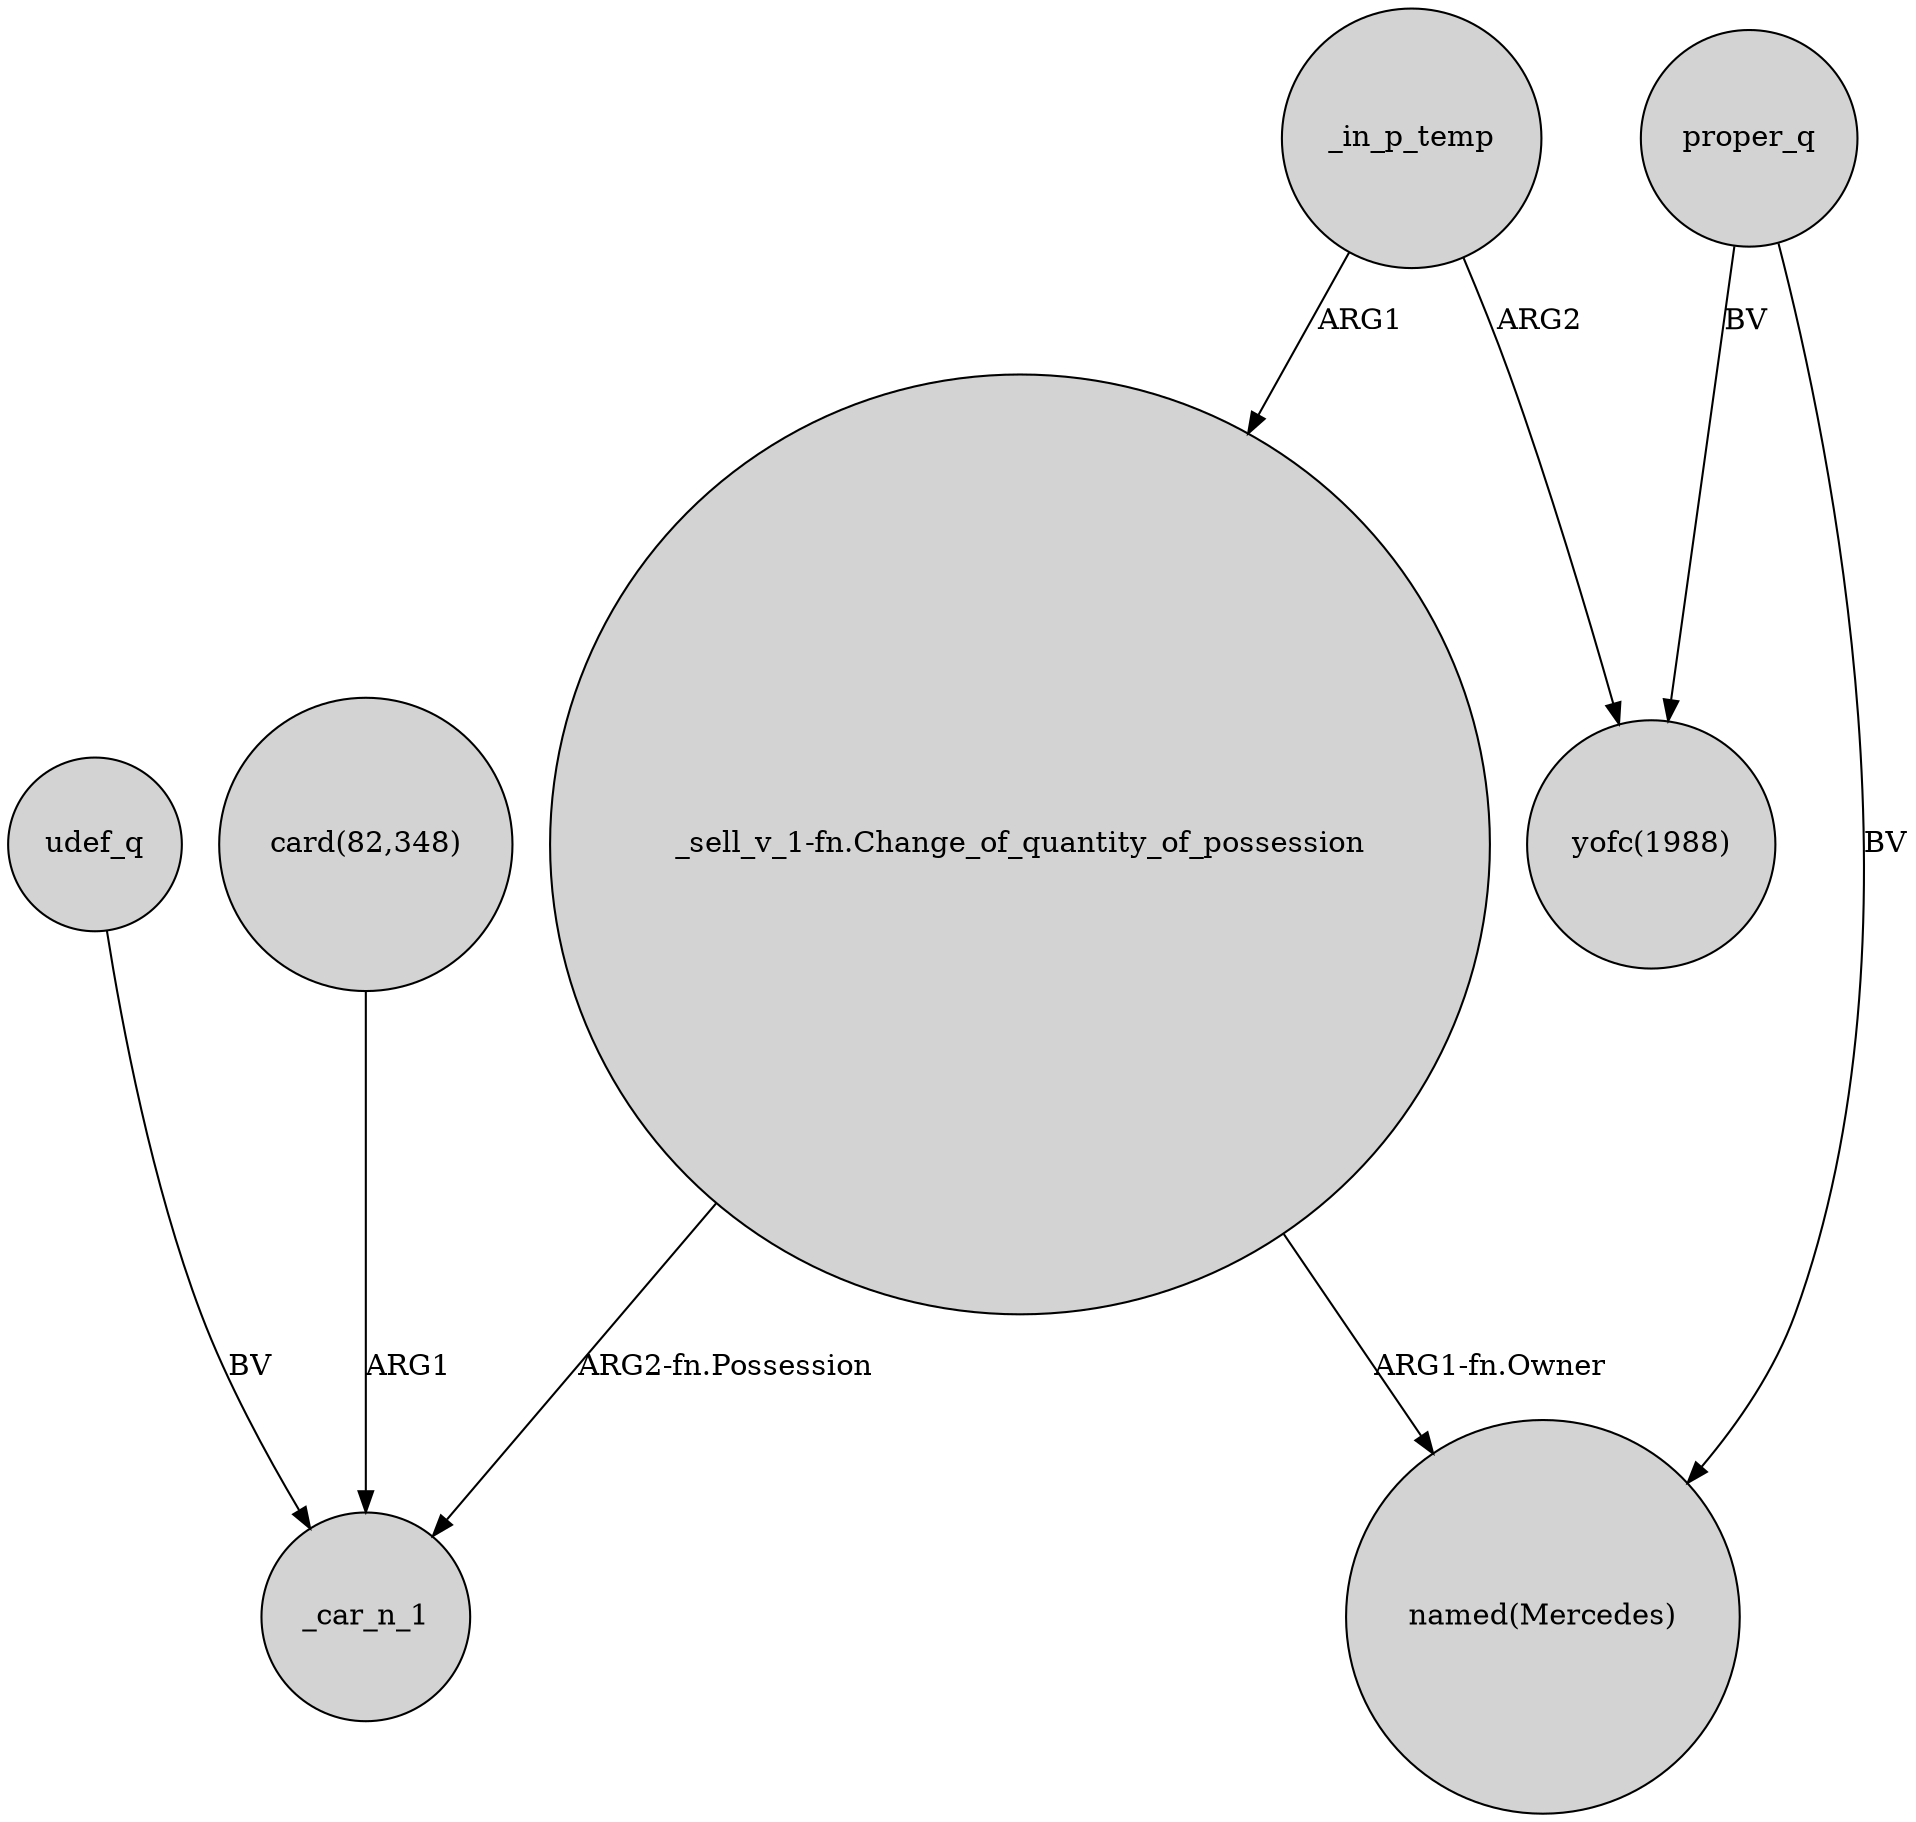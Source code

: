 digraph {
	node [shape=circle style=filled]
	_in_p_temp -> "_sell_v_1-fn.Change_of_quantity_of_possession" [label=ARG1]
	"_sell_v_1-fn.Change_of_quantity_of_possession" -> _car_n_1 [label="ARG2-fn.Possession"]
	proper_q -> "named(Mercedes)" [label=BV]
	udef_q -> _car_n_1 [label=BV]
	proper_q -> "yofc(1988)" [label=BV]
	"card(82,348)" -> _car_n_1 [label=ARG1]
	"_sell_v_1-fn.Change_of_quantity_of_possession" -> "named(Mercedes)" [label="ARG1-fn.Owner"]
	_in_p_temp -> "yofc(1988)" [label=ARG2]
}
